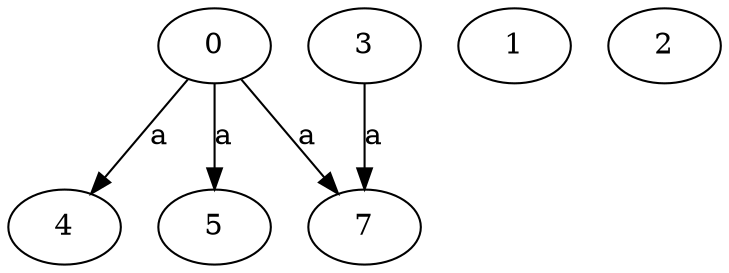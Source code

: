 strict digraph  {
4;
0;
5;
7;
1;
2;
3;
0 -> 4  [label=a];
0 -> 5  [label=a];
0 -> 7  [label=a];
3 -> 7  [label=a];
}
